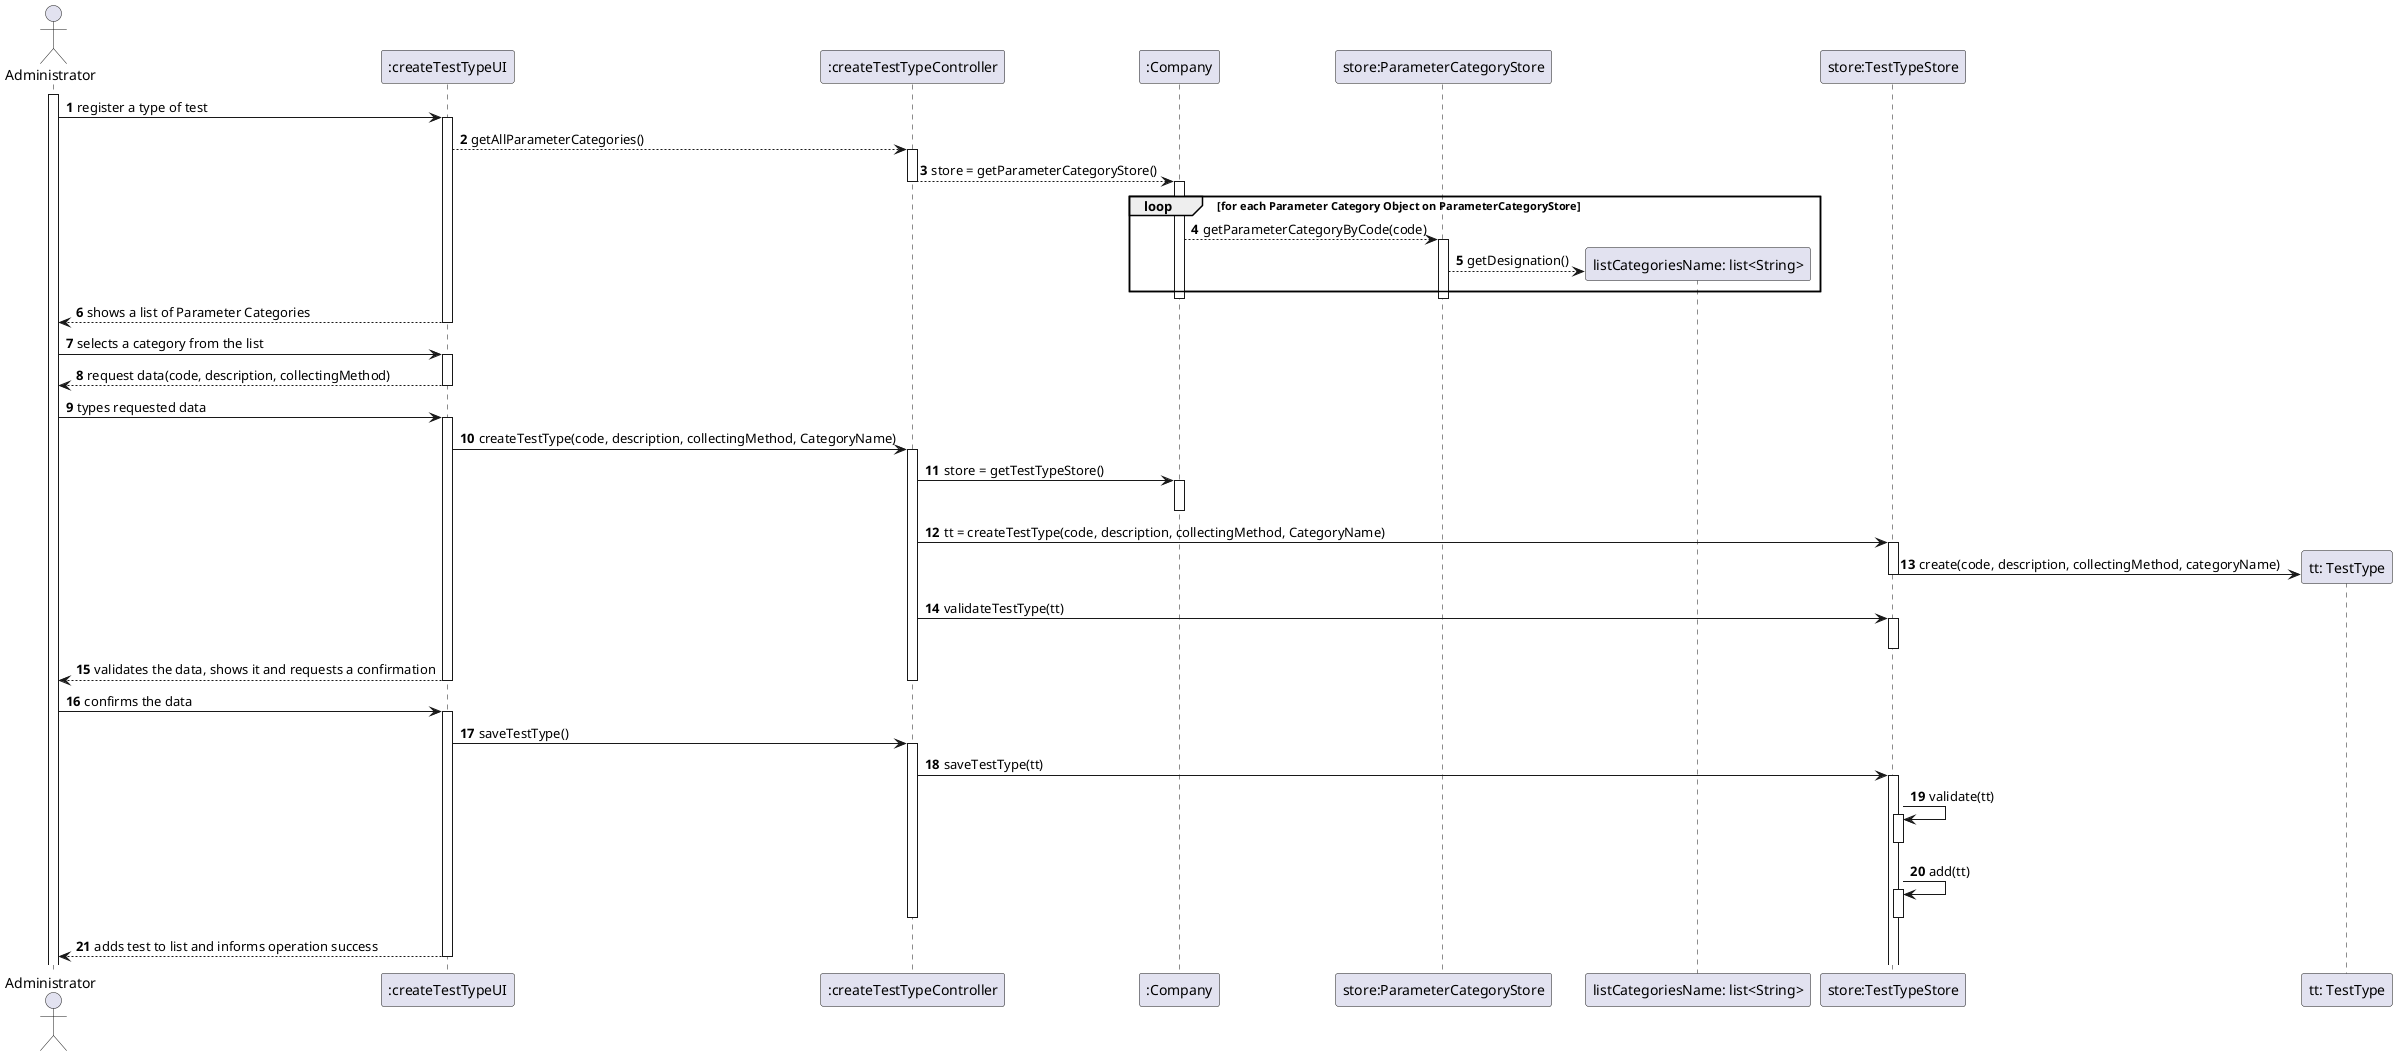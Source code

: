 @startuml
autonumber
actor "Administrator" as admin
activate admin

admin -> ":createTestTypeUI" : register a type of test
activate ":createTestTypeUI"
":createTestTypeUI" --> ":createTestTypeController": getAllParameterCategories()
activate ":createTestTypeController"
":createTestTypeController" --> ":Company": store = getParameterCategoryStore()
deactivate ":createTestTypeController"
activate ":Company"
loop for each Parameter Category Object on ParameterCategoryStore
":Company" --> "store:ParameterCategoryStore": getParameterCategoryByCode(code)
activate "store:ParameterCategoryStore"
create "listCategoriesName: list<String>"
"store:ParameterCategoryStore" --> "listCategoriesName: list<String>": getDesignation()
end
deactivate "store:ParameterCategoryStore"
deactivate ":Company"
":createTestTypeUI" --> admin: shows a list of Parameter Categories
deactivate ":createTestTypeUI"
admin -> ":createTestTypeUI": selects a category from the list
activate ":createTestTypeUI"
":createTestTypeUI" --> admin: request data(code, description, collectingMethod)
deactivate ":createTestTypeUI"
deactivate ":createTestTypeUI"
admin -> ":createTestTypeUI" : types requested data
activate ":createTestTypeUI"
":createTestTypeUI" -> ":createTestTypeController": createTestType(code, description, collectingMethod, CategoryName)
activate ":createTestTypeController"
":createTestTypeController" -> ":Company" : store = getTestTypeStore()
activate ":Company"
deactivate ":Company"
":createTestTypeController" -> "store:TestTypeStore" : tt = createTestType(code, description, collectingMethod, CategoryName)
activate "store:TestTypeStore"
create "tt: TestType"
"store:TestTypeStore" -> "tt: TestType" : create(code, description, collectingMethod, categoryName)
deactivate "store:TestTypeStore"
":createTestTypeController" -> "store:TestTypeStore" : validateTestType(tt)
activate "store:TestTypeStore"
deactivate "store:TestTypeStore"
":createTestTypeUI" --> admin: validates the data, shows it and requests a confirmation
deactivate ":createTestTypeController"
deactivate ":createTestTypeUI"
admin -> ":createTestTypeUI": confirms the data
activate ":createTestTypeUI"
":createTestTypeUI" -> ":createTestTypeController": saveTestType()
activate ":createTestTypeController"
":createTestTypeController" -> "store:TestTypeStore"++ : saveTestType(tt)
"store:TestTypeStore" -> "store:TestTypeStore": validate(tt)
activate "store:TestTypeStore"
deactivate "store:TestTypeStore"
"store:TestTypeStore" -> "store:TestTypeStore": add(tt)
activate "store:TestTypeStore"
deactivate "store:TestTypeStore"
deactivate ":createTestTypeController"
":createTestTypeUI" --> admin: adds test to list and informs operation success
deactivate ":createTestTypeUI"
@enduml